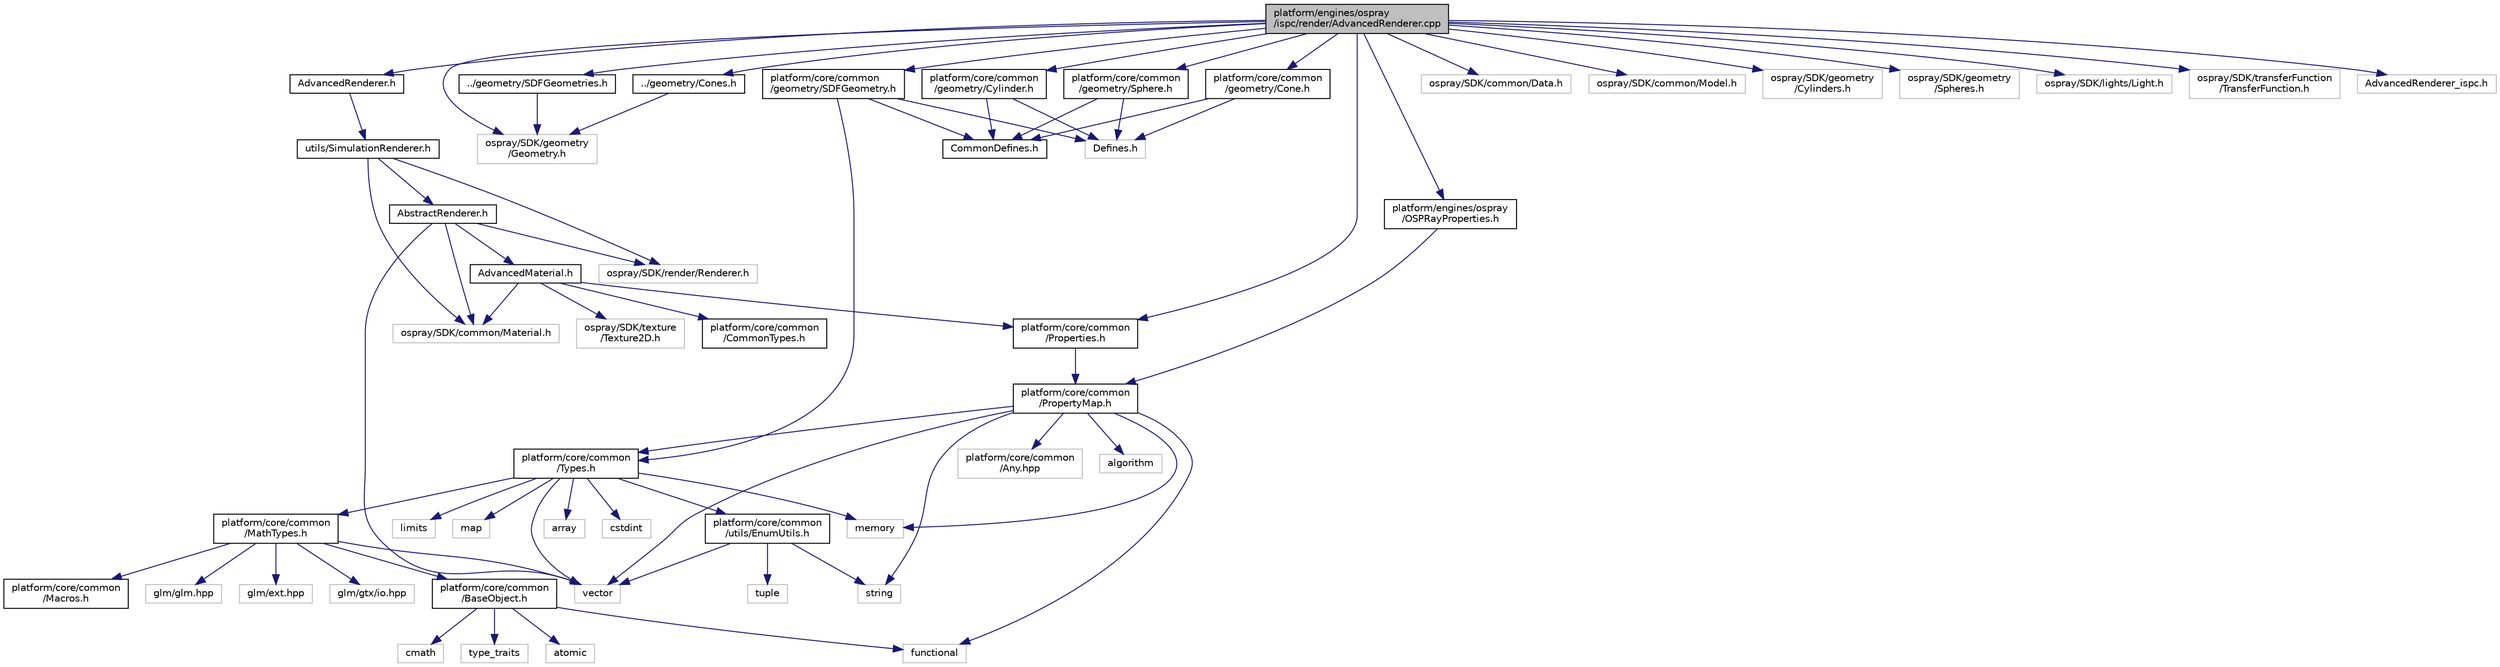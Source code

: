 digraph "platform/engines/ospray/ispc/render/AdvancedRenderer.cpp"
{
 // LATEX_PDF_SIZE
  edge [fontname="Helvetica",fontsize="10",labelfontname="Helvetica",labelfontsize="10"];
  node [fontname="Helvetica",fontsize="10",shape=record];
  Node1 [label="platform/engines/ospray\l/ispc/render/AdvancedRenderer.cpp",height=0.2,width=0.4,color="black", fillcolor="grey75", style="filled", fontcolor="black",tooltip=" "];
  Node1 -> Node2 [color="midnightblue",fontsize="10",style="solid",fontname="Helvetica"];
  Node2 [label="AdvancedRenderer.h",height=0.2,width=0.4,color="black", fillcolor="white", style="filled",URL="$de/d80/AdvancedRenderer_8h.html",tooltip=" "];
  Node2 -> Node3 [color="midnightblue",fontsize="10",style="solid",fontname="Helvetica"];
  Node3 [label="utils/SimulationRenderer.h",height=0.2,width=0.4,color="black", fillcolor="white", style="filled",URL="$df/d86/SimulationRenderer_8h.html",tooltip=" "];
  Node3 -> Node4 [color="midnightblue",fontsize="10",style="solid",fontname="Helvetica"];
  Node4 [label="AbstractRenderer.h",height=0.2,width=0.4,color="black", fillcolor="white", style="filled",URL="$d8/df8/AbstractRenderer_8h.html",tooltip=" "];
  Node4 -> Node5 [color="midnightblue",fontsize="10",style="solid",fontname="Helvetica"];
  Node5 [label="AdvancedMaterial.h",height=0.2,width=0.4,color="black", fillcolor="white", style="filled",URL="$d2/de1/AdvancedMaterial_8h.html",tooltip=" "];
  Node5 -> Node6 [color="midnightblue",fontsize="10",style="solid",fontname="Helvetica"];
  Node6 [label="platform/core/common\l/CommonTypes.h",height=0.2,width=0.4,color="black", fillcolor="white", style="filled",URL="$d2/dc3/platform_2core_2common_2CommonTypes_8h.html",tooltip=" "];
  Node5 -> Node7 [color="midnightblue",fontsize="10",style="solid",fontname="Helvetica"];
  Node7 [label="platform/core/common\l/Properties.h",height=0.2,width=0.4,color="black", fillcolor="white", style="filled",URL="$db/db2/platform_2core_2common_2Properties_8h.html",tooltip=" "];
  Node7 -> Node8 [color="midnightblue",fontsize="10",style="solid",fontname="Helvetica"];
  Node8 [label="platform/core/common\l/PropertyMap.h",height=0.2,width=0.4,color="black", fillcolor="white", style="filled",URL="$dc/d04/PropertyMap_8h.html",tooltip=" "];
  Node8 -> Node9 [color="midnightblue",fontsize="10",style="solid",fontname="Helvetica"];
  Node9 [label="platform/core/common\l/Types.h",height=0.2,width=0.4,color="black", fillcolor="white", style="filled",URL="$de/d53/platform_2core_2common_2Types_8h.html",tooltip=" "];
  Node9 -> Node10 [color="midnightblue",fontsize="10",style="solid",fontname="Helvetica"];
  Node10 [label="platform/core/common\l/MathTypes.h",height=0.2,width=0.4,color="black", fillcolor="white", style="filled",URL="$d5/d55/MathTypes_8h.html",tooltip=" "];
  Node10 -> Node11 [color="midnightblue",fontsize="10",style="solid",fontname="Helvetica"];
  Node11 [label="glm/glm.hpp",height=0.2,width=0.4,color="grey75", fillcolor="white", style="filled",tooltip=" "];
  Node10 -> Node12 [color="midnightblue",fontsize="10",style="solid",fontname="Helvetica"];
  Node12 [label="glm/ext.hpp",height=0.2,width=0.4,color="grey75", fillcolor="white", style="filled",tooltip=" "];
  Node10 -> Node13 [color="midnightblue",fontsize="10",style="solid",fontname="Helvetica"];
  Node13 [label="glm/gtx/io.hpp",height=0.2,width=0.4,color="grey75", fillcolor="white", style="filled",tooltip=" "];
  Node10 -> Node14 [color="midnightblue",fontsize="10",style="solid",fontname="Helvetica"];
  Node14 [label="vector",height=0.2,width=0.4,color="grey75", fillcolor="white", style="filled",tooltip=" "];
  Node10 -> Node15 [color="midnightblue",fontsize="10",style="solid",fontname="Helvetica"];
  Node15 [label="platform/core/common\l/BaseObject.h",height=0.2,width=0.4,color="black", fillcolor="white", style="filled",URL="$d0/d3f/BaseObject_8h.html",tooltip=" "];
  Node15 -> Node16 [color="midnightblue",fontsize="10",style="solid",fontname="Helvetica"];
  Node16 [label="atomic",height=0.2,width=0.4,color="grey75", fillcolor="white", style="filled",tooltip=" "];
  Node15 -> Node17 [color="midnightblue",fontsize="10",style="solid",fontname="Helvetica"];
  Node17 [label="cmath",height=0.2,width=0.4,color="grey75", fillcolor="white", style="filled",tooltip=" "];
  Node15 -> Node18 [color="midnightblue",fontsize="10",style="solid",fontname="Helvetica"];
  Node18 [label="functional",height=0.2,width=0.4,color="grey75", fillcolor="white", style="filled",tooltip=" "];
  Node15 -> Node19 [color="midnightblue",fontsize="10",style="solid",fontname="Helvetica"];
  Node19 [label="type_traits",height=0.2,width=0.4,color="grey75", fillcolor="white", style="filled",tooltip=" "];
  Node10 -> Node20 [color="midnightblue",fontsize="10",style="solid",fontname="Helvetica"];
  Node20 [label="platform/core/common\l/Macros.h",height=0.2,width=0.4,color="black", fillcolor="white", style="filled",URL="$df/d0a/Macros_8h.html",tooltip=" "];
  Node9 -> Node21 [color="midnightblue",fontsize="10",style="solid",fontname="Helvetica"];
  Node21 [label="platform/core/common\l/utils/EnumUtils.h",height=0.2,width=0.4,color="black", fillcolor="white", style="filled",URL="$d3/d34/EnumUtils_8h.html",tooltip=" "];
  Node21 -> Node22 [color="midnightblue",fontsize="10",style="solid",fontname="Helvetica"];
  Node22 [label="string",height=0.2,width=0.4,color="grey75", fillcolor="white", style="filled",tooltip=" "];
  Node21 -> Node23 [color="midnightblue",fontsize="10",style="solid",fontname="Helvetica"];
  Node23 [label="tuple",height=0.2,width=0.4,color="grey75", fillcolor="white", style="filled",tooltip=" "];
  Node21 -> Node14 [color="midnightblue",fontsize="10",style="solid",fontname="Helvetica"];
  Node9 -> Node24 [color="midnightblue",fontsize="10",style="solid",fontname="Helvetica"];
  Node24 [label="array",height=0.2,width=0.4,color="grey75", fillcolor="white", style="filled",tooltip=" "];
  Node9 -> Node25 [color="midnightblue",fontsize="10",style="solid",fontname="Helvetica"];
  Node25 [label="cstdint",height=0.2,width=0.4,color="grey75", fillcolor="white", style="filled",tooltip=" "];
  Node9 -> Node26 [color="midnightblue",fontsize="10",style="solid",fontname="Helvetica"];
  Node26 [label="limits",height=0.2,width=0.4,color="grey75", fillcolor="white", style="filled",tooltip=" "];
  Node9 -> Node27 [color="midnightblue",fontsize="10",style="solid",fontname="Helvetica"];
  Node27 [label="map",height=0.2,width=0.4,color="grey75", fillcolor="white", style="filled",tooltip=" "];
  Node9 -> Node28 [color="midnightblue",fontsize="10",style="solid",fontname="Helvetica"];
  Node28 [label="memory",height=0.2,width=0.4,color="grey75", fillcolor="white", style="filled",tooltip=" "];
  Node9 -> Node14 [color="midnightblue",fontsize="10",style="solid",fontname="Helvetica"];
  Node8 -> Node29 [color="midnightblue",fontsize="10",style="solid",fontname="Helvetica"];
  Node29 [label="platform/core/common\l/Any.hpp",height=0.2,width=0.4,color="grey75", fillcolor="white", style="filled",tooltip=" "];
  Node8 -> Node30 [color="midnightblue",fontsize="10",style="solid",fontname="Helvetica"];
  Node30 [label="algorithm",height=0.2,width=0.4,color="grey75", fillcolor="white", style="filled",tooltip=" "];
  Node8 -> Node18 [color="midnightblue",fontsize="10",style="solid",fontname="Helvetica"];
  Node8 -> Node28 [color="midnightblue",fontsize="10",style="solid",fontname="Helvetica"];
  Node8 -> Node22 [color="midnightblue",fontsize="10",style="solid",fontname="Helvetica"];
  Node8 -> Node14 [color="midnightblue",fontsize="10",style="solid",fontname="Helvetica"];
  Node5 -> Node31 [color="midnightblue",fontsize="10",style="solid",fontname="Helvetica"];
  Node31 [label="ospray/SDK/common/Material.h",height=0.2,width=0.4,color="grey75", fillcolor="white", style="filled",tooltip=" "];
  Node5 -> Node32 [color="midnightblue",fontsize="10",style="solid",fontname="Helvetica"];
  Node32 [label="ospray/SDK/texture\l/Texture2D.h",height=0.2,width=0.4,color="grey75", fillcolor="white", style="filled",tooltip=" "];
  Node4 -> Node31 [color="midnightblue",fontsize="10",style="solid",fontname="Helvetica"];
  Node4 -> Node33 [color="midnightblue",fontsize="10",style="solid",fontname="Helvetica"];
  Node33 [label="ospray/SDK/render/Renderer.h",height=0.2,width=0.4,color="grey75", fillcolor="white", style="filled",tooltip=" "];
  Node4 -> Node14 [color="midnightblue",fontsize="10",style="solid",fontname="Helvetica"];
  Node3 -> Node31 [color="midnightblue",fontsize="10",style="solid",fontname="Helvetica"];
  Node3 -> Node33 [color="midnightblue",fontsize="10",style="solid",fontname="Helvetica"];
  Node1 -> Node34 [color="midnightblue",fontsize="10",style="solid",fontname="Helvetica"];
  Node34 [label="../geometry/Cones.h",height=0.2,width=0.4,color="black", fillcolor="white", style="filled",URL="$da/d86/Cones_8h.html",tooltip=" "];
  Node34 -> Node35 [color="midnightblue",fontsize="10",style="solid",fontname="Helvetica"];
  Node35 [label="ospray/SDK/geometry\l/Geometry.h",height=0.2,width=0.4,color="grey75", fillcolor="white", style="filled",tooltip=" "];
  Node1 -> Node36 [color="midnightblue",fontsize="10",style="solid",fontname="Helvetica"];
  Node36 [label="../geometry/SDFGeometries.h",height=0.2,width=0.4,color="black", fillcolor="white", style="filled",URL="$d3/d35/platform_2engines_2ospray_2ispc_2geometry_2SDFGeometries_8h.html",tooltip=" "];
  Node36 -> Node35 [color="midnightblue",fontsize="10",style="solid",fontname="Helvetica"];
  Node1 -> Node7 [color="midnightblue",fontsize="10",style="solid",fontname="Helvetica"];
  Node1 -> Node37 [color="midnightblue",fontsize="10",style="solid",fontname="Helvetica"];
  Node37 [label="platform/core/common\l/geometry/Cone.h",height=0.2,width=0.4,color="black", fillcolor="white", style="filled",URL="$d1/d9b/Cone_8h.html",tooltip=" "];
  Node37 -> Node38 [color="midnightblue",fontsize="10",style="solid",fontname="Helvetica"];
  Node38 [label="CommonDefines.h",height=0.2,width=0.4,color="black", fillcolor="white", style="filled",URL="$de/d05/CommonDefines_8h.html",tooltip=" "];
  Node37 -> Node39 [color="midnightblue",fontsize="10",style="solid",fontname="Helvetica"];
  Node39 [label="Defines.h",height=0.2,width=0.4,color="grey75", fillcolor="white", style="filled",tooltip=" "];
  Node1 -> Node40 [color="midnightblue",fontsize="10",style="solid",fontname="Helvetica"];
  Node40 [label="platform/core/common\l/geometry/Cylinder.h",height=0.2,width=0.4,color="black", fillcolor="white", style="filled",URL="$d9/d0a/Cylinder_8h.html",tooltip=" "];
  Node40 -> Node38 [color="midnightblue",fontsize="10",style="solid",fontname="Helvetica"];
  Node40 -> Node39 [color="midnightblue",fontsize="10",style="solid",fontname="Helvetica"];
  Node1 -> Node41 [color="midnightblue",fontsize="10",style="solid",fontname="Helvetica"];
  Node41 [label="platform/core/common\l/geometry/SDFGeometry.h",height=0.2,width=0.4,color="black", fillcolor="white", style="filled",URL="$d2/df3/SDFGeometry_8h.html",tooltip=" "];
  Node41 -> Node38 [color="midnightblue",fontsize="10",style="solid",fontname="Helvetica"];
  Node41 -> Node9 [color="midnightblue",fontsize="10",style="solid",fontname="Helvetica"];
  Node41 -> Node39 [color="midnightblue",fontsize="10",style="solid",fontname="Helvetica"];
  Node1 -> Node42 [color="midnightblue",fontsize="10",style="solid",fontname="Helvetica"];
  Node42 [label="platform/core/common\l/geometry/Sphere.h",height=0.2,width=0.4,color="black", fillcolor="white", style="filled",URL="$d3/dca/Sphere_8h.html",tooltip=" "];
  Node42 -> Node38 [color="midnightblue",fontsize="10",style="solid",fontname="Helvetica"];
  Node42 -> Node39 [color="midnightblue",fontsize="10",style="solid",fontname="Helvetica"];
  Node1 -> Node43 [color="midnightblue",fontsize="10",style="solid",fontname="Helvetica"];
  Node43 [label="platform/engines/ospray\l/OSPRayProperties.h",height=0.2,width=0.4,color="black", fillcolor="white", style="filled",URL="$d2/d87/OSPRayProperties_8h.html",tooltip=" "];
  Node43 -> Node8 [color="midnightblue",fontsize="10",style="solid",fontname="Helvetica"];
  Node1 -> Node44 [color="midnightblue",fontsize="10",style="solid",fontname="Helvetica"];
  Node44 [label="ospray/SDK/common/Data.h",height=0.2,width=0.4,color="grey75", fillcolor="white", style="filled",tooltip=" "];
  Node1 -> Node45 [color="midnightblue",fontsize="10",style="solid",fontname="Helvetica"];
  Node45 [label="ospray/SDK/common/Model.h",height=0.2,width=0.4,color="grey75", fillcolor="white", style="filled",tooltip=" "];
  Node1 -> Node46 [color="midnightblue",fontsize="10",style="solid",fontname="Helvetica"];
  Node46 [label="ospray/SDK/geometry\l/Cylinders.h",height=0.2,width=0.4,color="grey75", fillcolor="white", style="filled",tooltip=" "];
  Node1 -> Node35 [color="midnightblue",fontsize="10",style="solid",fontname="Helvetica"];
  Node1 -> Node47 [color="midnightblue",fontsize="10",style="solid",fontname="Helvetica"];
  Node47 [label="ospray/SDK/geometry\l/Spheres.h",height=0.2,width=0.4,color="grey75", fillcolor="white", style="filled",tooltip=" "];
  Node1 -> Node48 [color="midnightblue",fontsize="10",style="solid",fontname="Helvetica"];
  Node48 [label="ospray/SDK/lights/Light.h",height=0.2,width=0.4,color="grey75", fillcolor="white", style="filled",tooltip=" "];
  Node1 -> Node49 [color="midnightblue",fontsize="10",style="solid",fontname="Helvetica"];
  Node49 [label="ospray/SDK/transferFunction\l/TransferFunction.h",height=0.2,width=0.4,color="grey75", fillcolor="white", style="filled",tooltip=" "];
  Node1 -> Node50 [color="midnightblue",fontsize="10",style="solid",fontname="Helvetica"];
  Node50 [label="AdvancedRenderer_ispc.h",height=0.2,width=0.4,color="grey75", fillcolor="white", style="filled",tooltip=" "];
}
